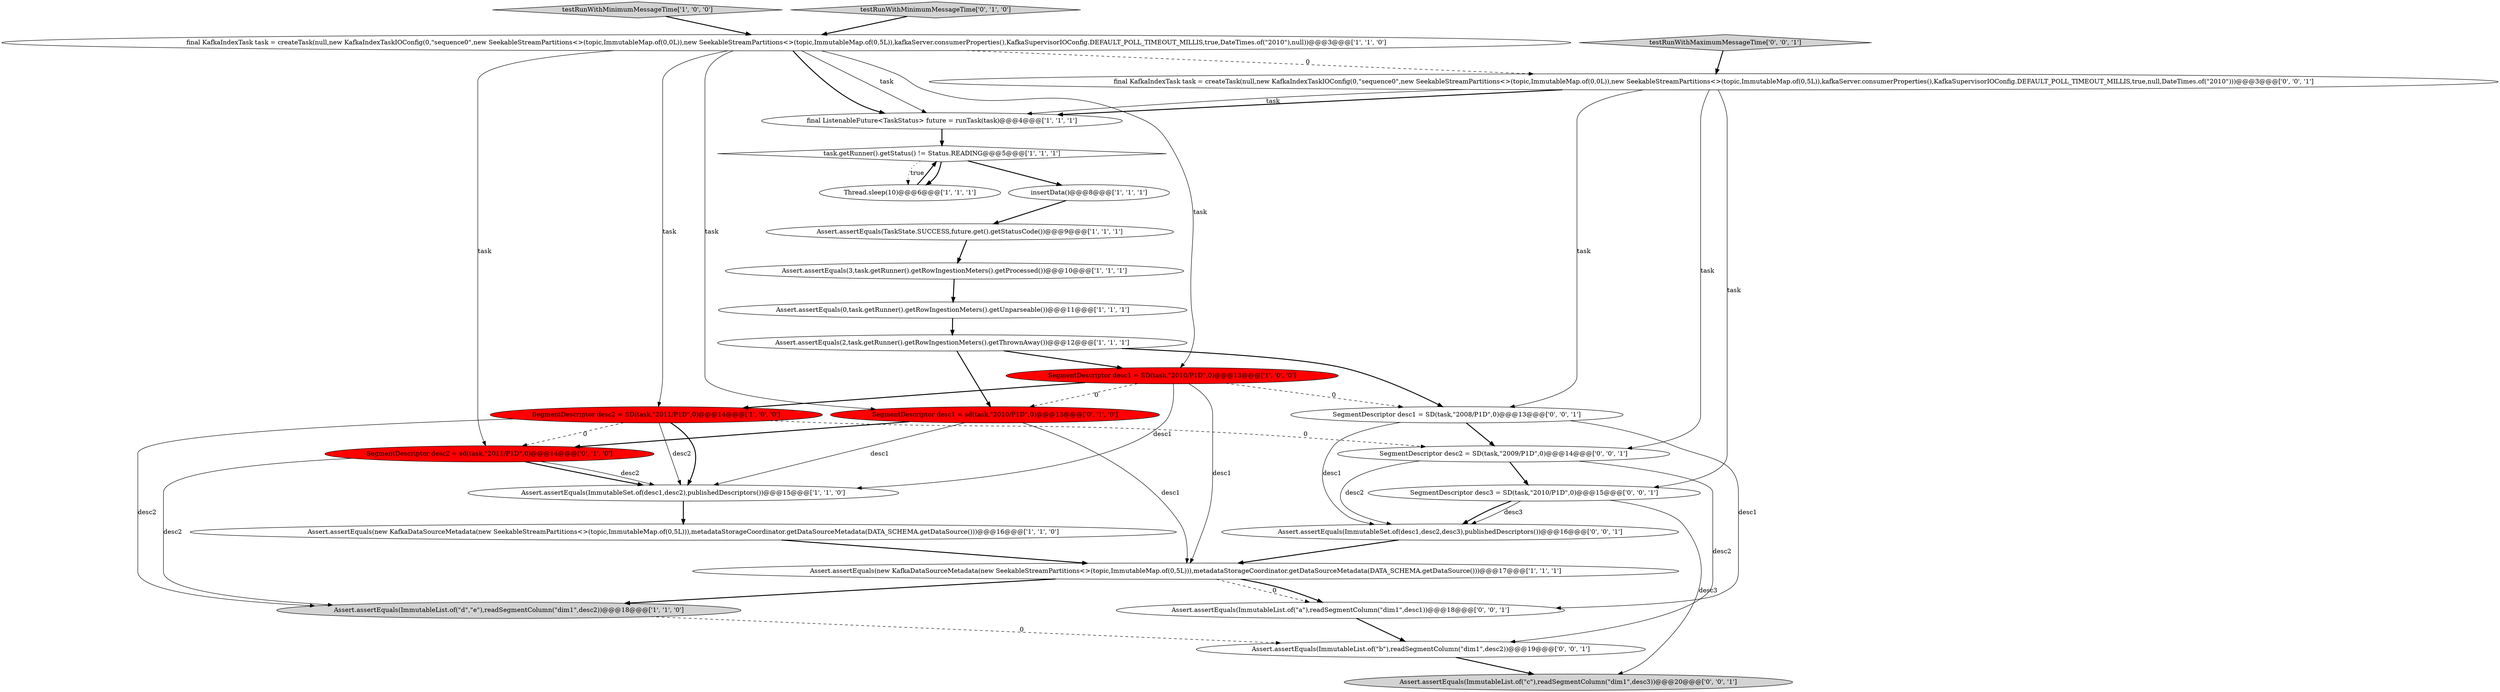 digraph {
2 [style = filled, label = "SegmentDescriptor desc2 = SD(task,\"2011/P1D\",0)@@@14@@@['1', '0', '0']", fillcolor = red, shape = ellipse image = "AAA1AAABBB1BBB"];
24 [style = filled, label = "Assert.assertEquals(ImmutableSet.of(desc1,desc2,desc3),publishedDescriptors())@@@16@@@['0', '0', '1']", fillcolor = white, shape = ellipse image = "AAA0AAABBB3BBB"];
12 [style = filled, label = "task.getRunner().getStatus() != Status.READING@@@5@@@['1', '1', '1']", fillcolor = white, shape = diamond image = "AAA0AAABBB1BBB"];
23 [style = filled, label = "SegmentDescriptor desc1 = SD(task,\"2008/P1D\",0)@@@13@@@['0', '0', '1']", fillcolor = white, shape = ellipse image = "AAA0AAABBB3BBB"];
8 [style = filled, label = "Assert.assertEquals(ImmutableList.of(\"d\",\"e\"),readSegmentColumn(\"dim1\",desc2))@@@18@@@['1', '1', '0']", fillcolor = lightgray, shape = ellipse image = "AAA0AAABBB1BBB"];
27 [style = filled, label = "SegmentDescriptor desc3 = SD(task,\"2010/P1D\",0)@@@15@@@['0', '0', '1']", fillcolor = white, shape = ellipse image = "AAA0AAABBB3BBB"];
21 [style = filled, label = "Assert.assertEquals(ImmutableList.of(\"b\"),readSegmentColumn(\"dim1\",desc2))@@@19@@@['0', '0', '1']", fillcolor = white, shape = ellipse image = "AAA0AAABBB3BBB"];
18 [style = filled, label = "SegmentDescriptor desc1 = sd(task,\"2010/P1D\",0)@@@13@@@['0', '1', '0']", fillcolor = red, shape = ellipse image = "AAA1AAABBB2BBB"];
10 [style = filled, label = "Assert.assertEquals(new KafkaDataSourceMetadata(new SeekableStreamPartitions<>(topic,ImmutableMap.of(0,5L))),metadataStorageCoordinator.getDataSourceMetadata(DATA_SCHEMA.getDataSource()))@@@16@@@['1', '1', '0']", fillcolor = white, shape = ellipse image = "AAA0AAABBB1BBB"];
6 [style = filled, label = "Thread.sleep(10)@@@6@@@['1', '1', '1']", fillcolor = white, shape = ellipse image = "AAA0AAABBB1BBB"];
0 [style = filled, label = "Assert.assertEquals(ImmutableSet.of(desc1,desc2),publishedDescriptors())@@@15@@@['1', '1', '0']", fillcolor = white, shape = ellipse image = "AAA0AAABBB1BBB"];
7 [style = filled, label = "Assert.assertEquals(3,task.getRunner().getRowIngestionMeters().getProcessed())@@@10@@@['1', '1', '1']", fillcolor = white, shape = ellipse image = "AAA0AAABBB1BBB"];
16 [style = filled, label = "SegmentDescriptor desc2 = sd(task,\"2011/P1D\",0)@@@14@@@['0', '1', '0']", fillcolor = red, shape = ellipse image = "AAA1AAABBB2BBB"];
4 [style = filled, label = "Assert.assertEquals(new KafkaDataSourceMetadata(new SeekableStreamPartitions<>(topic,ImmutableMap.of(0,5L))),metadataStorageCoordinator.getDataSourceMetadata(DATA_SCHEMA.getDataSource()))@@@17@@@['1', '1', '1']", fillcolor = white, shape = ellipse image = "AAA0AAABBB1BBB"];
15 [style = filled, label = "testRunWithMinimumMessageTime['1', '0', '0']", fillcolor = lightgray, shape = diamond image = "AAA0AAABBB1BBB"];
9 [style = filled, label = "SegmentDescriptor desc1 = SD(task,\"2010/P1D\",0)@@@13@@@['1', '0', '0']", fillcolor = red, shape = ellipse image = "AAA1AAABBB1BBB"];
13 [style = filled, label = "Assert.assertEquals(TaskState.SUCCESS,future.get().getStatusCode())@@@9@@@['1', '1', '1']", fillcolor = white, shape = ellipse image = "AAA0AAABBB1BBB"];
22 [style = filled, label = "Assert.assertEquals(ImmutableList.of(\"c\"),readSegmentColumn(\"dim1\",desc3))@@@20@@@['0', '0', '1']", fillcolor = lightgray, shape = ellipse image = "AAA0AAABBB3BBB"];
26 [style = filled, label = "SegmentDescriptor desc2 = SD(task,\"2009/P1D\",0)@@@14@@@['0', '0', '1']", fillcolor = white, shape = ellipse image = "AAA0AAABBB3BBB"];
5 [style = filled, label = "insertData()@@@8@@@['1', '1', '1']", fillcolor = white, shape = ellipse image = "AAA0AAABBB1BBB"];
25 [style = filled, label = "testRunWithMaximumMessageTime['0', '0', '1']", fillcolor = lightgray, shape = diamond image = "AAA0AAABBB3BBB"];
1 [style = filled, label = "final KafkaIndexTask task = createTask(null,new KafkaIndexTaskIOConfig(0,\"sequence0\",new SeekableStreamPartitions<>(topic,ImmutableMap.of(0,0L)),new SeekableStreamPartitions<>(topic,ImmutableMap.of(0,5L)),kafkaServer.consumerProperties(),KafkaSupervisorIOConfig.DEFAULT_POLL_TIMEOUT_MILLIS,true,DateTimes.of(\"2010\"),null))@@@3@@@['1', '1', '0']", fillcolor = white, shape = ellipse image = "AAA0AAABBB1BBB"];
19 [style = filled, label = "final KafkaIndexTask task = createTask(null,new KafkaIndexTaskIOConfig(0,\"sequence0\",new SeekableStreamPartitions<>(topic,ImmutableMap.of(0,0L)),new SeekableStreamPartitions<>(topic,ImmutableMap.of(0,5L)),kafkaServer.consumerProperties(),KafkaSupervisorIOConfig.DEFAULT_POLL_TIMEOUT_MILLIS,true,null,DateTimes.of(\"2010\")))@@@3@@@['0', '0', '1']", fillcolor = white, shape = ellipse image = "AAA0AAABBB3BBB"];
11 [style = filled, label = "final ListenableFuture<TaskStatus> future = runTask(task)@@@4@@@['1', '1', '1']", fillcolor = white, shape = ellipse image = "AAA0AAABBB1BBB"];
14 [style = filled, label = "Assert.assertEquals(0,task.getRunner().getRowIngestionMeters().getUnparseable())@@@11@@@['1', '1', '1']", fillcolor = white, shape = ellipse image = "AAA0AAABBB1BBB"];
3 [style = filled, label = "Assert.assertEquals(2,task.getRunner().getRowIngestionMeters().getThrownAway())@@@12@@@['1', '1', '1']", fillcolor = white, shape = ellipse image = "AAA0AAABBB1BBB"];
20 [style = filled, label = "Assert.assertEquals(ImmutableList.of(\"a\"),readSegmentColumn(\"dim1\",desc1))@@@18@@@['0', '0', '1']", fillcolor = white, shape = ellipse image = "AAA0AAABBB3BBB"];
17 [style = filled, label = "testRunWithMinimumMessageTime['0', '1', '0']", fillcolor = lightgray, shape = diamond image = "AAA0AAABBB2BBB"];
14->3 [style = bold, label=""];
23->24 [style = solid, label="desc1"];
9->0 [style = solid, label="desc1"];
16->0 [style = bold, label=""];
9->4 [style = solid, label="desc1"];
1->2 [style = solid, label="task"];
2->0 [style = solid, label="desc2"];
12->5 [style = bold, label=""];
17->1 [style = bold, label=""];
9->2 [style = bold, label=""];
23->20 [style = solid, label="desc1"];
9->18 [style = dashed, label="0"];
1->19 [style = dashed, label="0"];
23->26 [style = bold, label=""];
16->8 [style = solid, label="desc2"];
19->11 [style = bold, label=""];
11->12 [style = bold, label=""];
18->0 [style = solid, label="desc1"];
8->21 [style = dashed, label="0"];
12->6 [style = bold, label=""];
9->23 [style = dashed, label="0"];
19->11 [style = solid, label="task"];
1->11 [style = bold, label=""];
7->14 [style = bold, label=""];
3->18 [style = bold, label=""];
26->24 [style = solid, label="desc2"];
26->21 [style = solid, label="desc2"];
3->9 [style = bold, label=""];
19->23 [style = solid, label="task"];
20->21 [style = bold, label=""];
27->24 [style = solid, label="desc3"];
3->23 [style = bold, label=""];
0->10 [style = bold, label=""];
2->0 [style = bold, label=""];
18->16 [style = bold, label=""];
26->27 [style = bold, label=""];
24->4 [style = bold, label=""];
1->11 [style = solid, label="task"];
19->26 [style = solid, label="task"];
21->22 [style = bold, label=""];
12->6 [style = dotted, label="true"];
13->7 [style = bold, label=""];
4->20 [style = dashed, label="0"];
2->16 [style = dashed, label="0"];
5->13 [style = bold, label=""];
1->16 [style = solid, label="task"];
2->8 [style = solid, label="desc2"];
4->20 [style = bold, label=""];
25->19 [style = bold, label=""];
10->4 [style = bold, label=""];
4->8 [style = bold, label=""];
27->24 [style = bold, label=""];
1->9 [style = solid, label="task"];
1->18 [style = solid, label="task"];
18->4 [style = solid, label="desc1"];
16->0 [style = solid, label="desc2"];
2->26 [style = dashed, label="0"];
19->27 [style = solid, label="task"];
27->22 [style = solid, label="desc3"];
15->1 [style = bold, label=""];
6->12 [style = bold, label=""];
}
